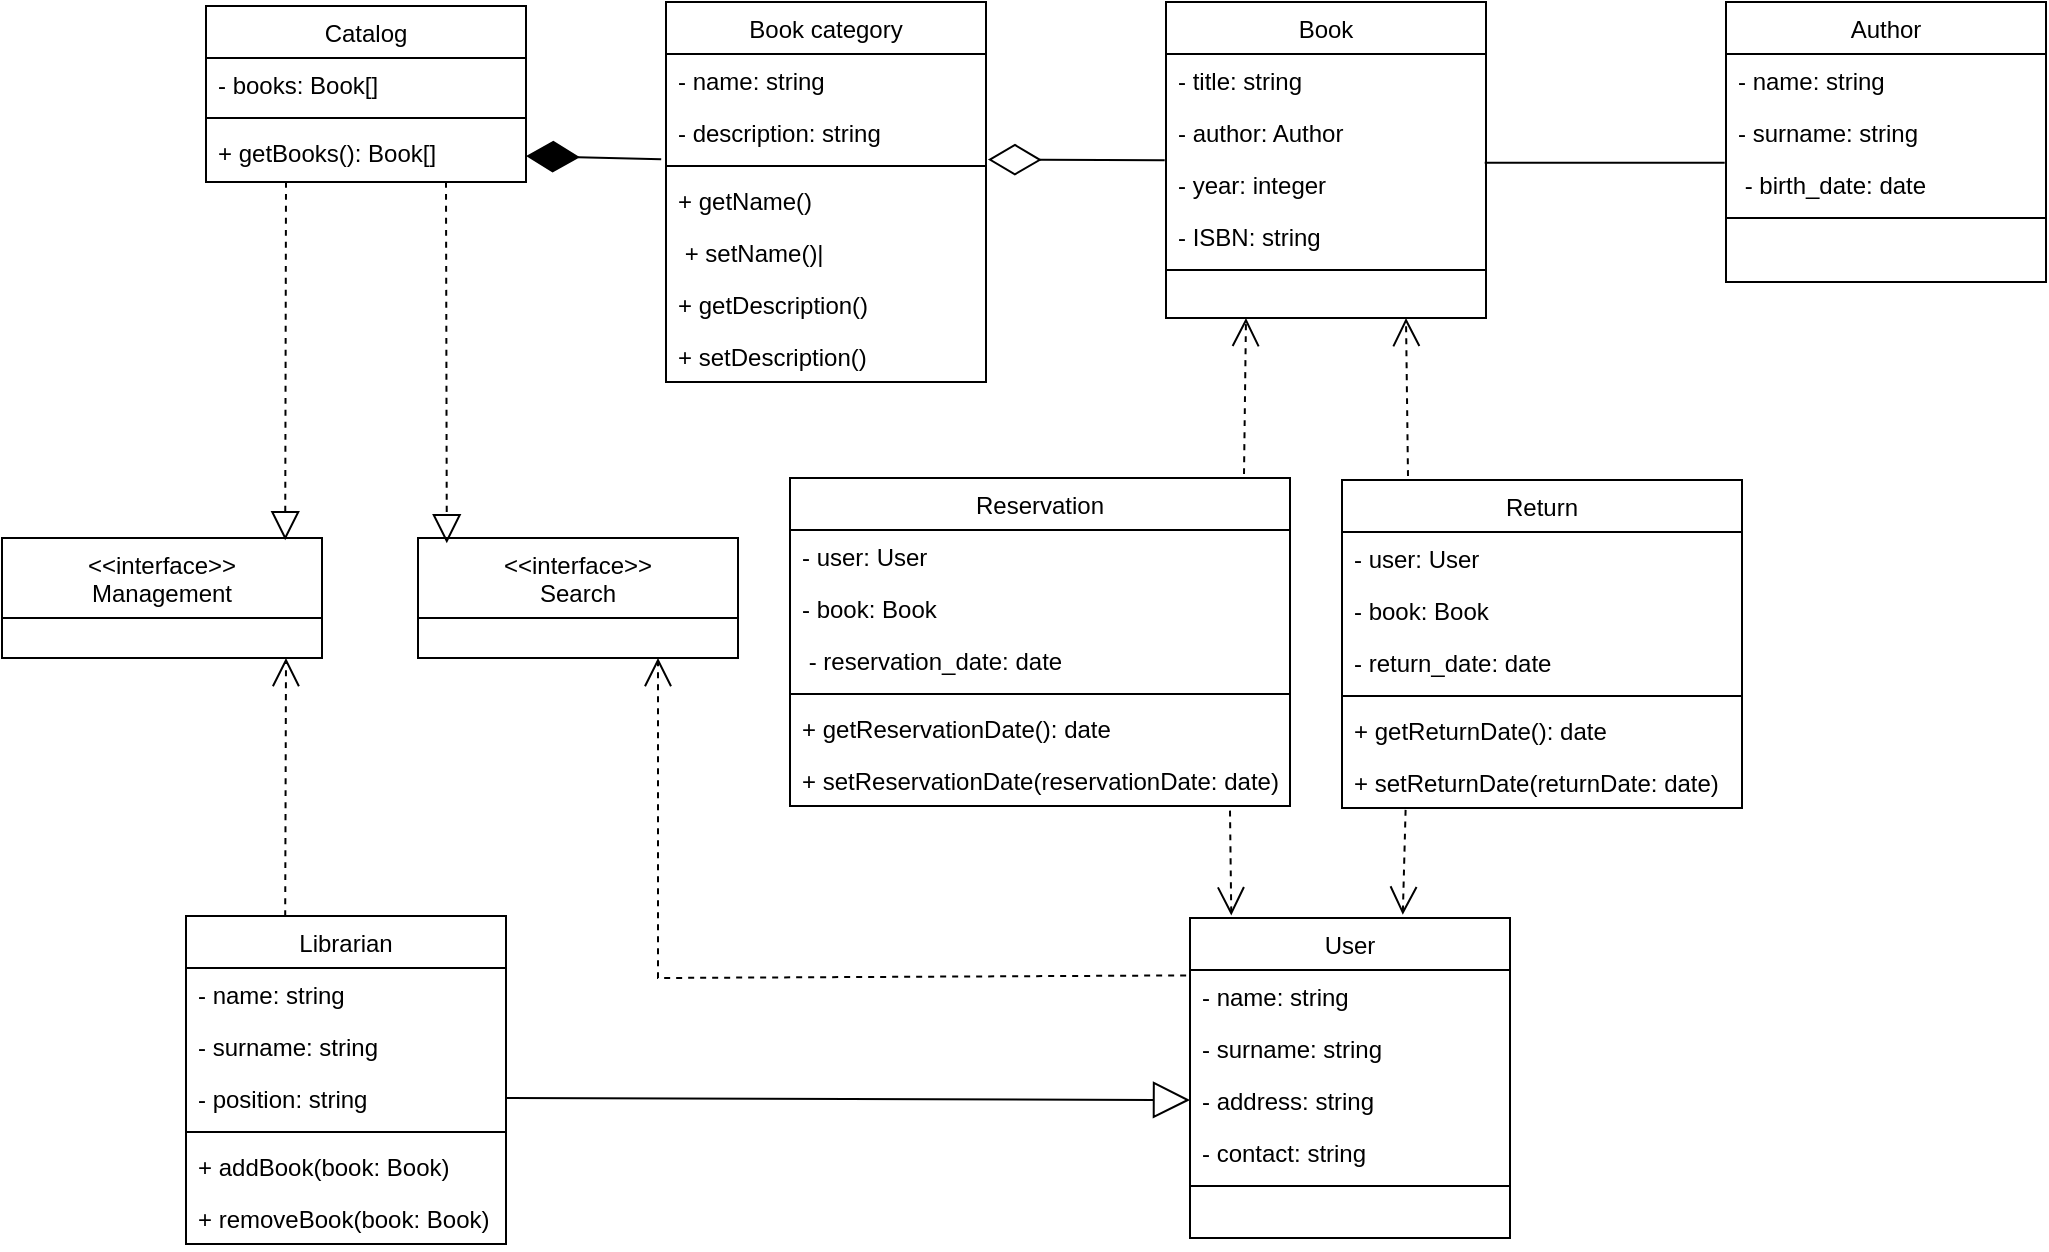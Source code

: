 <mxfile version="21.3.3" type="github">
  <diagram id="C5RBs43oDa-KdzZeNtuy" name="Page-1">
    <mxGraphModel dx="2393" dy="854" grid="0" gridSize="10" guides="1" tooltips="1" connect="1" arrows="1" fold="1" page="0" pageScale="1" pageWidth="827" pageHeight="1169" math="0" shadow="0">
      <root>
        <mxCell id="WIyWlLk6GJQsqaUBKTNV-0" />
        <mxCell id="WIyWlLk6GJQsqaUBKTNV-1" parent="WIyWlLk6GJQsqaUBKTNV-0" />
        <mxCell id="Aasl7fQUDInN7jYcApwE-0" value="Catalog       " style="swimlane;fontStyle=0;align=center;verticalAlign=top;childLayout=stackLayout;horizontal=1;startSize=26;horizontalStack=0;resizeParent=1;resizeLast=0;collapsible=1;marginBottom=0;rounded=0;shadow=0;strokeWidth=1;" vertex="1" parent="WIyWlLk6GJQsqaUBKTNV-1">
          <mxGeometry x="-400" y="124" width="160" height="88" as="geometry">
            <mxRectangle x="130" y="380" width="160" height="26" as="alternateBounds" />
          </mxGeometry>
        </mxCell>
        <mxCell id="Aasl7fQUDInN7jYcApwE-1" value="- books: Book[]" style="text;align=left;verticalAlign=top;spacingLeft=4;spacingRight=4;overflow=hidden;rotatable=0;points=[[0,0.5],[1,0.5]];portConstraint=eastwest;" vertex="1" parent="Aasl7fQUDInN7jYcApwE-0">
          <mxGeometry y="26" width="160" height="26" as="geometry" />
        </mxCell>
        <mxCell id="Aasl7fQUDInN7jYcApwE-3" value="" style="line;html=1;strokeWidth=1;align=left;verticalAlign=middle;spacingTop=-1;spacingLeft=3;spacingRight=3;rotatable=0;labelPosition=right;points=[];portConstraint=eastwest;" vertex="1" parent="Aasl7fQUDInN7jYcApwE-0">
          <mxGeometry y="52" width="160" height="8" as="geometry" />
        </mxCell>
        <mxCell id="Aasl7fQUDInN7jYcApwE-71" value="+ getBooks(): Book[] " style="text;align=left;verticalAlign=top;spacingLeft=4;spacingRight=4;overflow=hidden;rotatable=0;points=[[0,0.5],[1,0.5]];portConstraint=eastwest;" vertex="1" parent="Aasl7fQUDInN7jYcApwE-0">
          <mxGeometry y="60" width="160" height="26" as="geometry" />
        </mxCell>
        <mxCell id="Aasl7fQUDInN7jYcApwE-6" value="User           " style="swimlane;fontStyle=0;align=center;verticalAlign=top;childLayout=stackLayout;horizontal=1;startSize=26;horizontalStack=0;resizeParent=1;resizeLast=0;collapsible=1;marginBottom=0;rounded=0;shadow=0;strokeWidth=1;" vertex="1" parent="WIyWlLk6GJQsqaUBKTNV-1">
          <mxGeometry x="92" y="580" width="160" height="160" as="geometry">
            <mxRectangle x="130" y="380" width="160" height="26" as="alternateBounds" />
          </mxGeometry>
        </mxCell>
        <mxCell id="Aasl7fQUDInN7jYcApwE-7" value="- name: string" style="text;align=left;verticalAlign=top;spacingLeft=4;spacingRight=4;overflow=hidden;rotatable=0;points=[[0,0.5],[1,0.5]];portConstraint=eastwest;" vertex="1" parent="Aasl7fQUDInN7jYcApwE-6">
          <mxGeometry y="26" width="160" height="26" as="geometry" />
        </mxCell>
        <mxCell id="Aasl7fQUDInN7jYcApwE-8" value="- surname: string" style="text;align=left;verticalAlign=top;spacingLeft=4;spacingRight=4;overflow=hidden;rotatable=0;points=[[0,0.5],[1,0.5]];portConstraint=eastwest;rounded=0;shadow=0;html=0;" vertex="1" parent="Aasl7fQUDInN7jYcApwE-6">
          <mxGeometry y="52" width="160" height="26" as="geometry" />
        </mxCell>
        <mxCell id="Aasl7fQUDInN7jYcApwE-42" value="- address: string" style="text;align=left;verticalAlign=top;spacingLeft=4;spacingRight=4;overflow=hidden;rotatable=0;points=[[0,0.5],[1,0.5]];portConstraint=eastwest;rounded=0;shadow=0;html=0;" vertex="1" parent="Aasl7fQUDInN7jYcApwE-6">
          <mxGeometry y="78" width="160" height="26" as="geometry" />
        </mxCell>
        <mxCell id="Aasl7fQUDInN7jYcApwE-43" value="- contact: string" style="text;align=left;verticalAlign=top;spacingLeft=4;spacingRight=4;overflow=hidden;rotatable=0;points=[[0,0.5],[1,0.5]];portConstraint=eastwest;rounded=0;shadow=0;html=0;" vertex="1" parent="Aasl7fQUDInN7jYcApwE-6">
          <mxGeometry y="104" width="160" height="26" as="geometry" />
        </mxCell>
        <mxCell id="Aasl7fQUDInN7jYcApwE-9" value="" style="line;html=1;strokeWidth=1;align=left;verticalAlign=middle;spacingTop=-1;spacingLeft=3;spacingRight=3;rotatable=0;labelPosition=right;points=[];portConstraint=eastwest;" vertex="1" parent="Aasl7fQUDInN7jYcApwE-6">
          <mxGeometry y="130" width="160" height="8" as="geometry" />
        </mxCell>
        <mxCell id="Aasl7fQUDInN7jYcApwE-12" value="Reservation    " style="swimlane;fontStyle=0;align=center;verticalAlign=top;childLayout=stackLayout;horizontal=1;startSize=26;horizontalStack=0;resizeParent=1;resizeLast=0;collapsible=1;marginBottom=0;rounded=0;shadow=0;strokeWidth=1;" vertex="1" parent="WIyWlLk6GJQsqaUBKTNV-1">
          <mxGeometry x="-108" y="360" width="250" height="164" as="geometry">
            <mxRectangle x="130" y="380" width="160" height="26" as="alternateBounds" />
          </mxGeometry>
        </mxCell>
        <mxCell id="Aasl7fQUDInN7jYcApwE-41" value="- user: User " style="text;align=left;verticalAlign=top;spacingLeft=4;spacingRight=4;overflow=hidden;rotatable=0;points=[[0,0.5],[1,0.5]];portConstraint=eastwest;" vertex="1" parent="Aasl7fQUDInN7jYcApwE-12">
          <mxGeometry y="26" width="250" height="26" as="geometry" />
        </mxCell>
        <mxCell id="Aasl7fQUDInN7jYcApwE-39" value="- book: Book " style="text;align=left;verticalAlign=top;spacingLeft=4;spacingRight=4;overflow=hidden;rotatable=0;points=[[0,0.5],[1,0.5]];portConstraint=eastwest;rounded=0;shadow=0;html=0;" vertex="1" parent="Aasl7fQUDInN7jYcApwE-12">
          <mxGeometry y="52" width="250" height="26" as="geometry" />
        </mxCell>
        <mxCell id="Aasl7fQUDInN7jYcApwE-40" value=" - reservation_date: date" style="text;align=left;verticalAlign=top;spacingLeft=4;spacingRight=4;overflow=hidden;rotatable=0;points=[[0,0.5],[1,0.5]];portConstraint=eastwest;rounded=0;shadow=0;html=0;" vertex="1" parent="Aasl7fQUDInN7jYcApwE-12">
          <mxGeometry y="78" width="250" height="26" as="geometry" />
        </mxCell>
        <mxCell id="Aasl7fQUDInN7jYcApwE-15" value="" style="line;html=1;strokeWidth=1;align=left;verticalAlign=middle;spacingTop=-1;spacingLeft=3;spacingRight=3;rotatable=0;labelPosition=right;points=[];portConstraint=eastwest;" vertex="1" parent="Aasl7fQUDInN7jYcApwE-12">
          <mxGeometry y="104" width="250" height="8" as="geometry" />
        </mxCell>
        <mxCell id="Aasl7fQUDInN7jYcApwE-75" value="+ getReservationDate(): date " style="text;align=left;verticalAlign=top;spacingLeft=4;spacingRight=4;overflow=hidden;rotatable=0;points=[[0,0.5],[1,0.5]];portConstraint=eastwest;rounded=0;shadow=0;html=0;" vertex="1" parent="Aasl7fQUDInN7jYcApwE-12">
          <mxGeometry y="112" width="250" height="26" as="geometry" />
        </mxCell>
        <mxCell id="Aasl7fQUDInN7jYcApwE-82" value="+ setReservationDate(reservationDate: date)" style="text;align=left;verticalAlign=top;spacingLeft=4;spacingRight=4;overflow=hidden;rotatable=0;points=[[0,0.5],[1,0.5]];portConstraint=eastwest;rounded=0;shadow=0;html=0;" vertex="1" parent="Aasl7fQUDInN7jYcApwE-12">
          <mxGeometry y="138" width="250" height="26" as="geometry" />
        </mxCell>
        <mxCell id="Aasl7fQUDInN7jYcApwE-18" value="&lt;&lt;interface&gt;&gt;&#xa;Management&#xa;&#xa;" style="swimlane;fontStyle=0;align=center;verticalAlign=top;childLayout=stackLayout;horizontal=1;startSize=40;horizontalStack=0;resizeParent=1;resizeLast=0;collapsible=1;marginBottom=0;rounded=0;shadow=0;strokeWidth=1;" vertex="1" parent="WIyWlLk6GJQsqaUBKTNV-1">
          <mxGeometry x="-502" y="390" width="160" height="60" as="geometry">
            <mxRectangle x="130" y="380" width="160" height="26" as="alternateBounds" />
          </mxGeometry>
        </mxCell>
        <mxCell id="Aasl7fQUDInN7jYcApwE-24" value="Librarian       " style="swimlane;fontStyle=0;align=center;verticalAlign=top;childLayout=stackLayout;horizontal=1;startSize=26;horizontalStack=0;resizeParent=1;resizeLast=0;collapsible=1;marginBottom=0;rounded=0;shadow=0;strokeWidth=1;" vertex="1" parent="WIyWlLk6GJQsqaUBKTNV-1">
          <mxGeometry x="-410" y="579" width="160" height="164" as="geometry">
            <mxRectangle x="130" y="380" width="160" height="26" as="alternateBounds" />
          </mxGeometry>
        </mxCell>
        <mxCell id="Aasl7fQUDInN7jYcApwE-25" value="- name: string " style="text;align=left;verticalAlign=top;spacingLeft=4;spacingRight=4;overflow=hidden;rotatable=0;points=[[0,0.5],[1,0.5]];portConstraint=eastwest;" vertex="1" parent="Aasl7fQUDInN7jYcApwE-24">
          <mxGeometry y="26" width="160" height="26" as="geometry" />
        </mxCell>
        <mxCell id="Aasl7fQUDInN7jYcApwE-26" value="- surname: string" style="text;align=left;verticalAlign=top;spacingLeft=4;spacingRight=4;overflow=hidden;rotatable=0;points=[[0,0.5],[1,0.5]];portConstraint=eastwest;rounded=0;shadow=0;html=0;" vertex="1" parent="Aasl7fQUDInN7jYcApwE-24">
          <mxGeometry y="52" width="160" height="26" as="geometry" />
        </mxCell>
        <mxCell id="Aasl7fQUDInN7jYcApwE-29" value="- position: string" style="text;align=left;verticalAlign=top;spacingLeft=4;spacingRight=4;overflow=hidden;rotatable=0;points=[[0,0.5],[1,0.5]];portConstraint=eastwest;" vertex="1" parent="Aasl7fQUDInN7jYcApwE-24">
          <mxGeometry y="78" width="160" height="26" as="geometry" />
        </mxCell>
        <mxCell id="Aasl7fQUDInN7jYcApwE-27" value="" style="line;html=1;strokeWidth=1;align=left;verticalAlign=middle;spacingTop=-1;spacingLeft=3;spacingRight=3;rotatable=0;labelPosition=right;points=[];portConstraint=eastwest;" vertex="1" parent="Aasl7fQUDInN7jYcApwE-24">
          <mxGeometry y="104" width="160" height="8" as="geometry" />
        </mxCell>
        <mxCell id="Aasl7fQUDInN7jYcApwE-72" value="+ addBook(book: Book) " style="text;align=left;verticalAlign=top;spacingLeft=4;spacingRight=4;overflow=hidden;rotatable=0;points=[[0,0.5],[1,0.5]];portConstraint=eastwest;" vertex="1" parent="Aasl7fQUDInN7jYcApwE-24">
          <mxGeometry y="112" width="160" height="26" as="geometry" />
        </mxCell>
        <mxCell id="Aasl7fQUDInN7jYcApwE-73" value="+ removeBook(book: Book)" style="text;align=left;verticalAlign=top;spacingLeft=4;spacingRight=4;overflow=hidden;rotatable=0;points=[[0,0.5],[1,0.5]];portConstraint=eastwest;" vertex="1" parent="Aasl7fQUDInN7jYcApwE-24">
          <mxGeometry y="138" width="160" height="26" as="geometry" />
        </mxCell>
        <mxCell id="Aasl7fQUDInN7jYcApwE-45" value="Return         " style="swimlane;fontStyle=0;align=center;verticalAlign=top;childLayout=stackLayout;horizontal=1;startSize=26;horizontalStack=0;resizeParent=1;resizeLast=0;collapsible=1;marginBottom=0;rounded=0;shadow=0;strokeWidth=1;" vertex="1" parent="WIyWlLk6GJQsqaUBKTNV-1">
          <mxGeometry x="168" y="361" width="200" height="164" as="geometry">
            <mxRectangle x="130" y="380" width="160" height="26" as="alternateBounds" />
          </mxGeometry>
        </mxCell>
        <mxCell id="Aasl7fQUDInN7jYcApwE-46" value="- user: User" style="text;align=left;verticalAlign=top;spacingLeft=4;spacingRight=4;overflow=hidden;rotatable=0;points=[[0,0.5],[1,0.5]];portConstraint=eastwest;" vertex="1" parent="Aasl7fQUDInN7jYcApwE-45">
          <mxGeometry y="26" width="200" height="26" as="geometry" />
        </mxCell>
        <mxCell id="Aasl7fQUDInN7jYcApwE-47" value="- book: Book" style="text;align=left;verticalAlign=top;spacingLeft=4;spacingRight=4;overflow=hidden;rotatable=0;points=[[0,0.5],[1,0.5]];portConstraint=eastwest;rounded=0;shadow=0;html=0;" vertex="1" parent="Aasl7fQUDInN7jYcApwE-45">
          <mxGeometry y="52" width="200" height="26" as="geometry" />
        </mxCell>
        <mxCell id="Aasl7fQUDInN7jYcApwE-55" value="- return_date: date" style="text;align=left;verticalAlign=top;spacingLeft=4;spacingRight=4;overflow=hidden;rotatable=0;points=[[0,0.5],[1,0.5]];portConstraint=eastwest;rounded=0;shadow=0;html=0;" vertex="1" parent="Aasl7fQUDInN7jYcApwE-45">
          <mxGeometry y="78" width="200" height="26" as="geometry" />
        </mxCell>
        <mxCell id="Aasl7fQUDInN7jYcApwE-48" value="" style="line;html=1;strokeWidth=1;align=left;verticalAlign=middle;spacingTop=-1;spacingLeft=3;spacingRight=3;rotatable=0;labelPosition=right;points=[];portConstraint=eastwest;" vertex="1" parent="Aasl7fQUDInN7jYcApwE-45">
          <mxGeometry y="104" width="200" height="8" as="geometry" />
        </mxCell>
        <mxCell id="Aasl7fQUDInN7jYcApwE-83" value="+ getReturnDate(): date" style="text;align=left;verticalAlign=top;spacingLeft=4;spacingRight=4;overflow=hidden;rotatable=0;points=[[0,0.5],[1,0.5]];portConstraint=eastwest;rounded=0;shadow=0;html=0;" vertex="1" parent="Aasl7fQUDInN7jYcApwE-45">
          <mxGeometry y="112" width="200" height="26" as="geometry" />
        </mxCell>
        <mxCell id="Aasl7fQUDInN7jYcApwE-84" value="+ setReturnDate(returnDate: date)" style="text;align=left;verticalAlign=top;spacingLeft=4;spacingRight=4;overflow=hidden;rotatable=0;points=[[0,0.5],[1,0.5]];portConstraint=eastwest;rounded=0;shadow=0;html=0;" vertex="1" parent="Aasl7fQUDInN7jYcApwE-45">
          <mxGeometry y="138" width="200" height="26" as="geometry" />
        </mxCell>
        <mxCell id="Aasl7fQUDInN7jYcApwE-52" value="&lt;&lt;interface&gt;&gt;&#xa;Search&#xa;" style="swimlane;fontStyle=0;align=center;verticalAlign=top;childLayout=stackLayout;horizontal=1;startSize=40;horizontalStack=0;resizeParent=1;resizeLast=0;collapsible=1;marginBottom=0;rounded=0;shadow=0;strokeWidth=1;" vertex="1" parent="WIyWlLk6GJQsqaUBKTNV-1">
          <mxGeometry x="-294" y="390" width="160" height="60" as="geometry">
            <mxRectangle x="130" y="380" width="160" height="26" as="alternateBounds" />
          </mxGeometry>
        </mxCell>
        <mxCell id="Aasl7fQUDInN7jYcApwE-57" value="Book         " style="swimlane;fontStyle=0;align=center;verticalAlign=top;childLayout=stackLayout;horizontal=1;startSize=26;horizontalStack=0;resizeParent=1;resizeLast=0;collapsible=1;marginBottom=0;rounded=0;shadow=0;strokeWidth=1;" vertex="1" parent="WIyWlLk6GJQsqaUBKTNV-1">
          <mxGeometry x="80" y="122" width="160" height="158" as="geometry">
            <mxRectangle x="130" y="380" width="160" height="26" as="alternateBounds" />
          </mxGeometry>
        </mxCell>
        <mxCell id="Aasl7fQUDInN7jYcApwE-58" value="- title: string " style="text;align=left;verticalAlign=top;spacingLeft=4;spacingRight=4;overflow=hidden;rotatable=0;points=[[0,0.5],[1,0.5]];portConstraint=eastwest;" vertex="1" parent="Aasl7fQUDInN7jYcApwE-57">
          <mxGeometry y="26" width="160" height="26" as="geometry" />
        </mxCell>
        <mxCell id="Aasl7fQUDInN7jYcApwE-59" value="- author: Author" style="text;align=left;verticalAlign=top;spacingLeft=4;spacingRight=4;overflow=hidden;rotatable=0;points=[[0,0.5],[1,0.5]];portConstraint=eastwest;rounded=0;shadow=0;html=0;" vertex="1" parent="Aasl7fQUDInN7jYcApwE-57">
          <mxGeometry y="52" width="160" height="26" as="geometry" />
        </mxCell>
        <mxCell id="Aasl7fQUDInN7jYcApwE-60" value="- year: integer" style="text;align=left;verticalAlign=top;spacingLeft=4;spacingRight=4;overflow=hidden;rotatable=0;points=[[0,0.5],[1,0.5]];portConstraint=eastwest;rounded=0;shadow=0;html=0;" vertex="1" parent="Aasl7fQUDInN7jYcApwE-57">
          <mxGeometry y="78" width="160" height="26" as="geometry" />
        </mxCell>
        <mxCell id="Aasl7fQUDInN7jYcApwE-62" value="- ISBN: string" style="text;align=left;verticalAlign=top;spacingLeft=4;spacingRight=4;overflow=hidden;rotatable=0;points=[[0,0.5],[1,0.5]];portConstraint=eastwest;rounded=0;shadow=0;html=0;" vertex="1" parent="Aasl7fQUDInN7jYcApwE-57">
          <mxGeometry y="104" width="160" height="26" as="geometry" />
        </mxCell>
        <mxCell id="Aasl7fQUDInN7jYcApwE-61" value="" style="line;html=1;strokeWidth=1;align=left;verticalAlign=middle;spacingTop=-1;spacingLeft=3;spacingRight=3;rotatable=0;labelPosition=right;points=[];portConstraint=eastwest;" vertex="1" parent="Aasl7fQUDInN7jYcApwE-57">
          <mxGeometry y="130" width="160" height="8" as="geometry" />
        </mxCell>
        <mxCell id="Aasl7fQUDInN7jYcApwE-63" value="Author       " style="swimlane;fontStyle=0;align=center;verticalAlign=top;childLayout=stackLayout;horizontal=1;startSize=26;horizontalStack=0;resizeParent=1;resizeLast=0;collapsible=1;marginBottom=0;rounded=0;shadow=0;strokeWidth=1;" vertex="1" parent="WIyWlLk6GJQsqaUBKTNV-1">
          <mxGeometry x="360" y="122" width="160" height="140" as="geometry">
            <mxRectangle x="130" y="380" width="160" height="26" as="alternateBounds" />
          </mxGeometry>
        </mxCell>
        <mxCell id="Aasl7fQUDInN7jYcApwE-64" value="- name: string" style="text;align=left;verticalAlign=top;spacingLeft=4;spacingRight=4;overflow=hidden;rotatable=0;points=[[0,0.5],[1,0.5]];portConstraint=eastwest;" vertex="1" parent="Aasl7fQUDInN7jYcApwE-63">
          <mxGeometry y="26" width="160" height="26" as="geometry" />
        </mxCell>
        <mxCell id="Aasl7fQUDInN7jYcApwE-65" value="- surname: string" style="text;align=left;verticalAlign=top;spacingLeft=4;spacingRight=4;overflow=hidden;rotatable=0;points=[[0,0.5],[1,0.5]];portConstraint=eastwest;rounded=0;shadow=0;html=0;" vertex="1" parent="Aasl7fQUDInN7jYcApwE-63">
          <mxGeometry y="52" width="160" height="26" as="geometry" />
        </mxCell>
        <mxCell id="Aasl7fQUDInN7jYcApwE-66" value=" - birth_date: date" style="text;align=left;verticalAlign=top;spacingLeft=4;spacingRight=4;overflow=hidden;rotatable=0;points=[[0,0.5],[1,0.5]];portConstraint=eastwest;rounded=0;shadow=0;html=0;" vertex="1" parent="Aasl7fQUDInN7jYcApwE-63">
          <mxGeometry y="78" width="160" height="26" as="geometry" />
        </mxCell>
        <mxCell id="Aasl7fQUDInN7jYcApwE-68" value="" style="line;html=1;strokeWidth=1;align=left;verticalAlign=middle;spacingTop=-1;spacingLeft=3;spacingRight=3;rotatable=0;labelPosition=right;points=[];portConstraint=eastwest;" vertex="1" parent="Aasl7fQUDInN7jYcApwE-63">
          <mxGeometry y="104" width="160" height="8" as="geometry" />
        </mxCell>
        <mxCell id="Aasl7fQUDInN7jYcApwE-69" value="" style="endArrow=none;html=1;rounded=0;exitX=0.996;exitY=0.09;exitDx=0;exitDy=0;entryX=-0.004;entryY=0.09;entryDx=0;entryDy=0;exitPerimeter=0;entryPerimeter=0;" edge="1" parent="WIyWlLk6GJQsqaUBKTNV-1" source="Aasl7fQUDInN7jYcApwE-60" target="Aasl7fQUDInN7jYcApwE-66">
          <mxGeometry width="50" height="50" relative="1" as="geometry">
            <mxPoint x="220" y="540" as="sourcePoint" />
            <mxPoint x="270" y="490" as="targetPoint" />
          </mxGeometry>
        </mxCell>
        <mxCell id="Aasl7fQUDInN7jYcApwE-74" value="" style="endArrow=diamondThin;endFill=0;endSize=24;html=1;rounded=0;fontSize=12;curved=1;exitX=-0.004;exitY=0.045;exitDx=0;exitDy=0;exitPerimeter=0;entryX=1.006;entryY=0.098;entryDx=0;entryDy=0;entryPerimeter=0;" edge="1" parent="WIyWlLk6GJQsqaUBKTNV-1" source="Aasl7fQUDInN7jYcApwE-60" target="Aasl7fQUDInN7jYcApwE-91">
          <mxGeometry width="160" relative="1" as="geometry">
            <mxPoint x="170" y="480" as="sourcePoint" />
            <mxPoint y="201" as="targetPoint" />
          </mxGeometry>
        </mxCell>
        <mxCell id="Aasl7fQUDInN7jYcApwE-87" value="" style="endArrow=block;dashed=1;endFill=0;endSize=12;html=1;rounded=0;fontSize=12;curved=1;exitX=0.75;exitY=1;exitDx=0;exitDy=0;entryX=0.09;entryY=0.044;entryDx=0;entryDy=0;entryPerimeter=0;" edge="1" parent="WIyWlLk6GJQsqaUBKTNV-1" source="Aasl7fQUDInN7jYcApwE-0" target="Aasl7fQUDInN7jYcApwE-52">
          <mxGeometry width="160" relative="1" as="geometry">
            <mxPoint x="-180" y="420" as="sourcePoint" />
            <mxPoint x="-187" y="390" as="targetPoint" />
          </mxGeometry>
        </mxCell>
        <mxCell id="Aasl7fQUDInN7jYcApwE-88" value="" style="endArrow=block;dashed=1;endFill=0;endSize=12;html=1;rounded=0;fontSize=12;curved=1;exitX=0.25;exitY=1;exitDx=0;exitDy=0;entryX=0.885;entryY=0.019;entryDx=0;entryDy=0;entryPerimeter=0;" edge="1" parent="WIyWlLk6GJQsqaUBKTNV-1" source="Aasl7fQUDInN7jYcApwE-0" target="Aasl7fQUDInN7jYcApwE-18">
          <mxGeometry width="160" relative="1" as="geometry">
            <mxPoint x="-180" y="420" as="sourcePoint" />
            <mxPoint x="-20" y="420" as="targetPoint" />
          </mxGeometry>
        </mxCell>
        <mxCell id="Aasl7fQUDInN7jYcApwE-89" value="Book category" style="swimlane;fontStyle=0;align=center;verticalAlign=top;childLayout=stackLayout;horizontal=1;startSize=26;horizontalStack=0;resizeParent=1;resizeLast=0;collapsible=1;marginBottom=0;rounded=0;shadow=0;strokeWidth=1;" vertex="1" parent="WIyWlLk6GJQsqaUBKTNV-1">
          <mxGeometry x="-170" y="122" width="160" height="190" as="geometry">
            <mxRectangle x="130" y="380" width="160" height="26" as="alternateBounds" />
          </mxGeometry>
        </mxCell>
        <mxCell id="Aasl7fQUDInN7jYcApwE-90" value="- name: string " style="text;align=left;verticalAlign=top;spacingLeft=4;spacingRight=4;overflow=hidden;rotatable=0;points=[[0,0.5],[1,0.5]];portConstraint=eastwest;" vertex="1" parent="Aasl7fQUDInN7jYcApwE-89">
          <mxGeometry y="26" width="160" height="26" as="geometry" />
        </mxCell>
        <mxCell id="Aasl7fQUDInN7jYcApwE-94" value="- description: string" style="text;align=left;verticalAlign=top;spacingLeft=4;spacingRight=4;overflow=hidden;rotatable=0;points=[[0,0.5],[1,0.5]];portConstraint=eastwest;" vertex="1" parent="Aasl7fQUDInN7jYcApwE-89">
          <mxGeometry y="52" width="160" height="26" as="geometry" />
        </mxCell>
        <mxCell id="Aasl7fQUDInN7jYcApwE-91" value="" style="line;html=1;strokeWidth=1;align=left;verticalAlign=middle;spacingTop=-1;spacingLeft=3;spacingRight=3;rotatable=0;labelPosition=right;points=[];portConstraint=eastwest;" vertex="1" parent="Aasl7fQUDInN7jYcApwE-89">
          <mxGeometry y="78" width="160" height="8" as="geometry" />
        </mxCell>
        <mxCell id="Aasl7fQUDInN7jYcApwE-92" value="+ getName()" style="text;align=left;verticalAlign=top;spacingLeft=4;spacingRight=4;overflow=hidden;rotatable=0;points=[[0,0.5],[1,0.5]];portConstraint=eastwest;" vertex="1" parent="Aasl7fQUDInN7jYcApwE-89">
          <mxGeometry y="86" width="160" height="26" as="geometry" />
        </mxCell>
        <mxCell id="Aasl7fQUDInN7jYcApwE-95" value=" + setName()|" style="text;align=left;verticalAlign=top;spacingLeft=4;spacingRight=4;overflow=hidden;rotatable=0;points=[[0,0.5],[1,0.5]];portConstraint=eastwest;" vertex="1" parent="Aasl7fQUDInN7jYcApwE-89">
          <mxGeometry y="112" width="160" height="26" as="geometry" />
        </mxCell>
        <mxCell id="Aasl7fQUDInN7jYcApwE-96" value="+ getDescription() " style="text;align=left;verticalAlign=top;spacingLeft=4;spacingRight=4;overflow=hidden;rotatable=0;points=[[0,0.5],[1,0.5]];portConstraint=eastwest;" vertex="1" parent="Aasl7fQUDInN7jYcApwE-89">
          <mxGeometry y="138" width="160" height="26" as="geometry" />
        </mxCell>
        <mxCell id="Aasl7fQUDInN7jYcApwE-97" value="+ setDescription()" style="text;align=left;verticalAlign=top;spacingLeft=4;spacingRight=4;overflow=hidden;rotatable=0;points=[[0,0.5],[1,0.5]];portConstraint=eastwest;" vertex="1" parent="Aasl7fQUDInN7jYcApwE-89">
          <mxGeometry y="164" width="160" height="26" as="geometry" />
        </mxCell>
        <mxCell id="Aasl7fQUDInN7jYcApwE-98" value="" style="endArrow=diamondThin;endFill=1;endSize=24;html=1;rounded=0;fontSize=12;curved=1;exitX=-0.015;exitY=1.026;exitDx=0;exitDy=0;exitPerimeter=0;" edge="1" parent="WIyWlLk6GJQsqaUBKTNV-1" source="Aasl7fQUDInN7jYcApwE-94" target="Aasl7fQUDInN7jYcApwE-71">
          <mxGeometry width="160" relative="1" as="geometry">
            <mxPoint x="-100" y="500" as="sourcePoint" />
            <mxPoint x="60" y="500" as="targetPoint" />
          </mxGeometry>
        </mxCell>
        <mxCell id="Aasl7fQUDInN7jYcApwE-100" value="" style="endArrow=open;endSize=12;dashed=1;html=1;rounded=0;fontSize=12;curved=1;exitX=0.908;exitY=-0.012;exitDx=0;exitDy=0;exitPerimeter=0;entryX=0.25;entryY=1;entryDx=0;entryDy=0;" edge="1" parent="WIyWlLk6GJQsqaUBKTNV-1" source="Aasl7fQUDInN7jYcApwE-12" target="Aasl7fQUDInN7jYcApwE-57">
          <mxGeometry x="-0.042" y="49" width="160" relative="1" as="geometry">
            <mxPoint x="-100" y="500" as="sourcePoint" />
            <mxPoint x="60" y="500" as="targetPoint" />
            <mxPoint as="offset" />
          </mxGeometry>
        </mxCell>
        <mxCell id="Aasl7fQUDInN7jYcApwE-101" value="" style="endArrow=open;endSize=12;dashed=1;html=1;rounded=0;fontSize=12;curved=1;exitX=0.165;exitY=-0.012;exitDx=0;exitDy=0;exitPerimeter=0;entryX=0.75;entryY=1;entryDx=0;entryDy=0;" edge="1" parent="WIyWlLk6GJQsqaUBKTNV-1" source="Aasl7fQUDInN7jYcApwE-45" target="Aasl7fQUDInN7jYcApwE-57">
          <mxGeometry width="160" relative="1" as="geometry">
            <mxPoint x="220" y="368" as="sourcePoint" />
            <mxPoint x="220" y="280" as="targetPoint" />
          </mxGeometry>
        </mxCell>
        <mxCell id="Aasl7fQUDInN7jYcApwE-102" value="" style="endArrow=open;endSize=12;dashed=1;html=1;rounded=0;fontSize=12;curved=1;exitX=0.88;exitY=1.089;exitDx=0;exitDy=0;exitPerimeter=0;entryX=0.129;entryY=-0.008;entryDx=0;entryDy=0;entryPerimeter=0;" edge="1" parent="WIyWlLk6GJQsqaUBKTNV-1" source="Aasl7fQUDInN7jYcApwE-82" target="Aasl7fQUDInN7jYcApwE-6">
          <mxGeometry x="-0.042" y="49" width="160" relative="1" as="geometry">
            <mxPoint x="110" y="540" as="sourcePoint" />
            <mxPoint x="120" y="540" as="targetPoint" />
            <mxPoint as="offset" />
          </mxGeometry>
        </mxCell>
        <mxCell id="Aasl7fQUDInN7jYcApwE-103" value="" style="endArrow=open;endSize=12;dashed=1;html=1;rounded=0;fontSize=12;curved=1;exitX=0.159;exitY=1.036;exitDx=0;exitDy=0;exitPerimeter=0;entryX=0.665;entryY=-0.01;entryDx=0;entryDy=0;entryPerimeter=0;" edge="1" parent="WIyWlLk6GJQsqaUBKTNV-1" source="Aasl7fQUDInN7jYcApwE-84" target="Aasl7fQUDInN7jYcApwE-6">
          <mxGeometry x="-0.042" y="49" width="160" relative="1" as="geometry">
            <mxPoint x="122" y="536" as="sourcePoint" />
            <mxPoint x="123" y="589" as="targetPoint" />
            <mxPoint as="offset" />
          </mxGeometry>
        </mxCell>
        <mxCell id="Aasl7fQUDInN7jYcApwE-105" value="" style="endArrow=block;endSize=16;endFill=0;html=1;rounded=0;fontSize=12;curved=1;exitX=1;exitY=0.5;exitDx=0;exitDy=0;entryX=0;entryY=0.5;entryDx=0;entryDy=0;" edge="1" parent="WIyWlLk6GJQsqaUBKTNV-1" source="Aasl7fQUDInN7jYcApwE-29" target="Aasl7fQUDInN7jYcApwE-42">
          <mxGeometry x="-0.362" y="78" width="160" relative="1" as="geometry">
            <mxPoint x="-250" y="500" as="sourcePoint" />
            <mxPoint x="-90" y="500" as="targetPoint" />
            <mxPoint as="offset" />
          </mxGeometry>
        </mxCell>
        <mxCell id="Aasl7fQUDInN7jYcApwE-108" value="" style="endArrow=open;endSize=12;dashed=1;html=1;rounded=0;fontSize=12;curved=1;exitX=0.31;exitY=0;exitDx=0;exitDy=0;exitPerimeter=0;" edge="1" parent="WIyWlLk6GJQsqaUBKTNV-1" source="Aasl7fQUDInN7jYcApwE-24">
          <mxGeometry x="-0.042" y="49" width="160" relative="1" as="geometry">
            <mxPoint x="-280" y="490" as="sourcePoint" />
            <mxPoint x="-360" y="450" as="targetPoint" />
            <mxPoint as="offset" />
          </mxGeometry>
        </mxCell>
        <mxCell id="Aasl7fQUDInN7jYcApwE-110" value="" style="endArrow=open;endSize=12;dashed=1;html=1;rounded=0;entryX=0.75;entryY=1;entryDx=0;entryDy=0;exitX=-0.012;exitY=0.104;exitDx=0;exitDy=0;exitPerimeter=0;" edge="1" parent="WIyWlLk6GJQsqaUBKTNV-1" source="Aasl7fQUDInN7jYcApwE-7" target="Aasl7fQUDInN7jYcApwE-52">
          <mxGeometry width="160" relative="1" as="geometry">
            <mxPoint x="19.5" y="579" as="sourcePoint" />
            <mxPoint x="-199.5" y="499" as="targetPoint" />
            <Array as="points">
              <mxPoint x="-174" y="610" />
            </Array>
          </mxGeometry>
        </mxCell>
      </root>
    </mxGraphModel>
  </diagram>
</mxfile>
